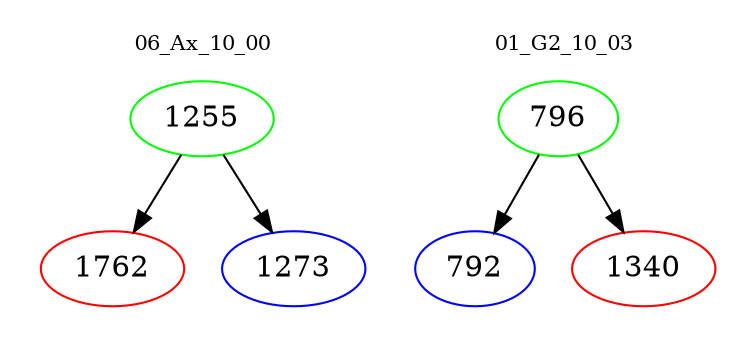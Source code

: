 digraph{
subgraph cluster_0 {
color = white
label = "06_Ax_10_00";
fontsize=10;
T0_1255 [label="1255", color="green"]
T0_1255 -> T0_1762 [color="black"]
T0_1762 [label="1762", color="red"]
T0_1255 -> T0_1273 [color="black"]
T0_1273 [label="1273", color="blue"]
}
subgraph cluster_1 {
color = white
label = "01_G2_10_03";
fontsize=10;
T1_796 [label="796", color="green"]
T1_796 -> T1_792 [color="black"]
T1_792 [label="792", color="blue"]
T1_796 -> T1_1340 [color="black"]
T1_1340 [label="1340", color="red"]
}
}
